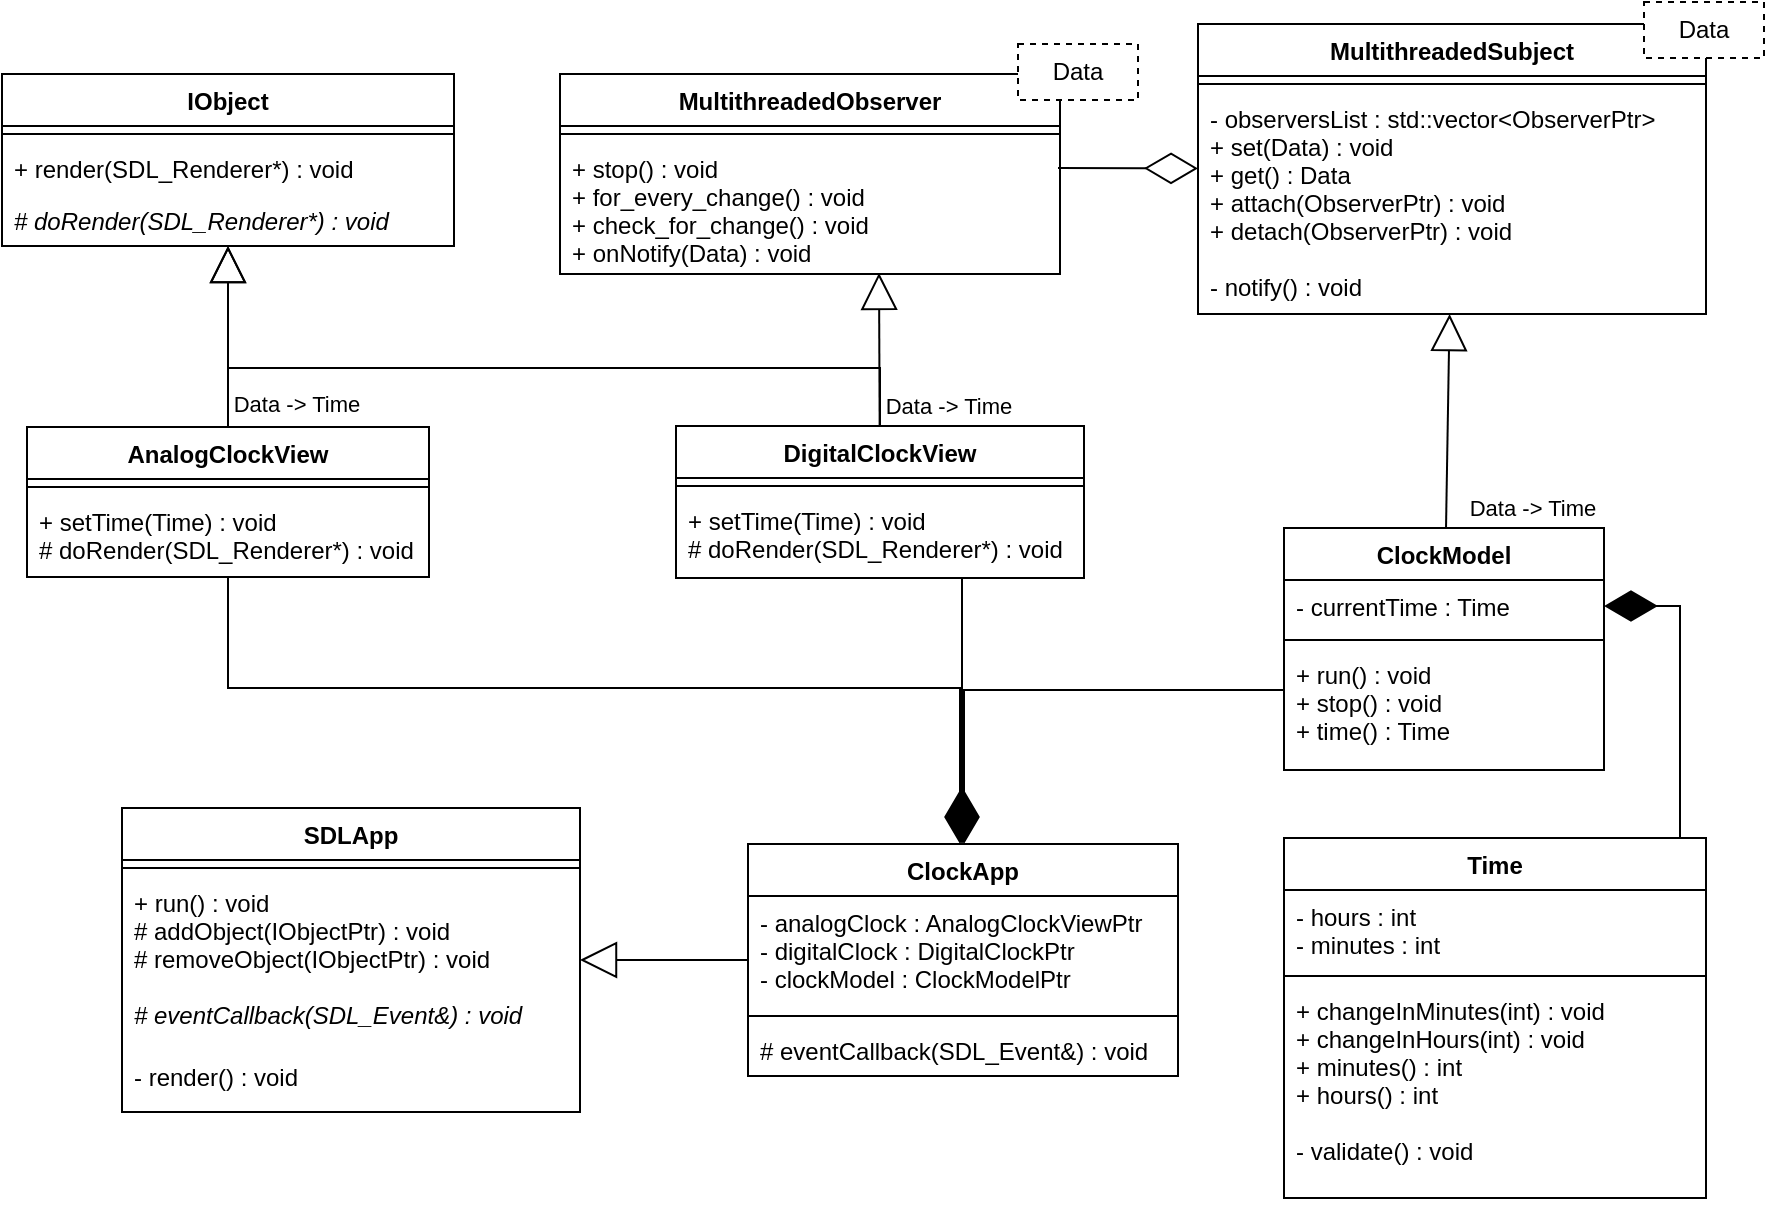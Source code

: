 <mxfile version="20.3.0" type="device"><diagram id="C5RBs43oDa-KdzZeNtuy" name="Page-1"><mxGraphModel dx="1621" dy="764" grid="0" gridSize="10" guides="1" tooltips="1" connect="1" arrows="1" fold="1" page="0" pageScale="1" pageWidth="827" pageHeight="1169" math="0" shadow="0"><root><mxCell id="WIyWlLk6GJQsqaUBKTNV-0"/><mxCell id="WIyWlLk6GJQsqaUBKTNV-1" parent="WIyWlLk6GJQsqaUBKTNV-0"/><mxCell id="3PXSuoeA6cTkTQBNDRrY-2" value="MultithreadedObserver" style="swimlane;fontStyle=1;align=center;verticalAlign=top;childLayout=stackLayout;horizontal=1;startSize=26;horizontalStack=0;resizeParent=1;resizeParentMax=0;resizeLast=0;collapsible=1;marginBottom=0;" vertex="1" parent="WIyWlLk6GJQsqaUBKTNV-1"><mxGeometry x="34" y="253" width="250" height="100" as="geometry"/></mxCell><mxCell id="3PXSuoeA6cTkTQBNDRrY-4" value="" style="line;strokeWidth=1;fillColor=none;align=left;verticalAlign=middle;spacingTop=-1;spacingLeft=3;spacingRight=3;rotatable=0;labelPosition=right;points=[];portConstraint=eastwest;strokeColor=inherit;" vertex="1" parent="3PXSuoeA6cTkTQBNDRrY-2"><mxGeometry y="26" width="250" height="8" as="geometry"/></mxCell><mxCell id="3PXSuoeA6cTkTQBNDRrY-5" value="+ stop() : void&#10;+ for_every_change() : void&#10;+ check_for_change() : void&#10;+ onNotify(Data) : void" style="text;strokeColor=none;fillColor=none;align=left;verticalAlign=top;spacingLeft=4;spacingRight=4;overflow=hidden;rotatable=0;points=[[0,0.5],[1,0.5]];portConstraint=eastwest;dashed=1;" vertex="1" parent="3PXSuoeA6cTkTQBNDRrY-2"><mxGeometry y="34" width="250" height="66" as="geometry"/></mxCell><mxCell id="3PXSuoeA6cTkTQBNDRrY-1" value="Data" style="rounded=0;whiteSpace=wrap;html=1;dashed=1;" vertex="1" parent="WIyWlLk6GJQsqaUBKTNV-1"><mxGeometry x="263" y="238" width="60" height="28" as="geometry"/></mxCell><mxCell id="3PXSuoeA6cTkTQBNDRrY-6" value="MultithreadedSubject" style="swimlane;fontStyle=1;align=center;verticalAlign=top;childLayout=stackLayout;horizontal=1;startSize=26;horizontalStack=0;resizeParent=1;resizeParentMax=0;resizeLast=0;collapsible=1;marginBottom=0;" vertex="1" parent="WIyWlLk6GJQsqaUBKTNV-1"><mxGeometry x="353" y="228" width="254" height="145" as="geometry"/></mxCell><mxCell id="3PXSuoeA6cTkTQBNDRrY-7" value="" style="line;strokeWidth=1;fillColor=none;align=left;verticalAlign=middle;spacingTop=-1;spacingLeft=3;spacingRight=3;rotatable=0;labelPosition=right;points=[];portConstraint=eastwest;strokeColor=inherit;" vertex="1" parent="3PXSuoeA6cTkTQBNDRrY-6"><mxGeometry y="26" width="254" height="8" as="geometry"/></mxCell><mxCell id="3PXSuoeA6cTkTQBNDRrY-8" value="- observersList : std::vector&lt;ObserverPtr&gt;&#10;+ set(Data) : void&#10;+ get() : Data&#10;+ attach(ObserverPtr) : void&#10;+ detach(ObserverPtr) : void&#10;&#10;- notify() : void" style="text;strokeColor=none;fillColor=none;align=left;verticalAlign=top;spacingLeft=4;spacingRight=4;overflow=hidden;rotatable=0;points=[[0,0.5],[1,0.5]];portConstraint=eastwest;dashed=1;" vertex="1" parent="3PXSuoeA6cTkTQBNDRrY-6"><mxGeometry y="34" width="254" height="111" as="geometry"/></mxCell><mxCell id="3PXSuoeA6cTkTQBNDRrY-9" value="Data" style="rounded=0;whiteSpace=wrap;html=1;dashed=1;" vertex="1" parent="WIyWlLk6GJQsqaUBKTNV-1"><mxGeometry x="576" y="217" width="60" height="28" as="geometry"/></mxCell><mxCell id="3PXSuoeA6cTkTQBNDRrY-10" value="Time" style="swimlane;fontStyle=1;align=center;verticalAlign=top;childLayout=stackLayout;horizontal=1;startSize=26;horizontalStack=0;resizeParent=1;resizeParentMax=0;resizeLast=0;collapsible=1;marginBottom=0;" vertex="1" parent="WIyWlLk6GJQsqaUBKTNV-1"><mxGeometry x="396" y="635" width="211" height="180" as="geometry"/></mxCell><mxCell id="3PXSuoeA6cTkTQBNDRrY-11" value="- hours : int&#10;- minutes : int" style="text;strokeColor=none;fillColor=none;align=left;verticalAlign=top;spacingLeft=4;spacingRight=4;overflow=hidden;rotatable=0;points=[[0,0.5],[1,0.5]];portConstraint=eastwest;" vertex="1" parent="3PXSuoeA6cTkTQBNDRrY-10"><mxGeometry y="26" width="211" height="39" as="geometry"/></mxCell><mxCell id="3PXSuoeA6cTkTQBNDRrY-12" value="" style="line;strokeWidth=1;fillColor=none;align=left;verticalAlign=middle;spacingTop=-1;spacingLeft=3;spacingRight=3;rotatable=0;labelPosition=right;points=[];portConstraint=eastwest;strokeColor=inherit;" vertex="1" parent="3PXSuoeA6cTkTQBNDRrY-10"><mxGeometry y="65" width="211" height="8" as="geometry"/></mxCell><mxCell id="3PXSuoeA6cTkTQBNDRrY-13" value="+ changeInMinutes(int) : void&#10;+ changeInHours(int) : void&#10;+ minutes() : int&#10;+ hours() : int&#10;&#10;- validate() : void" style="text;strokeColor=none;fillColor=none;align=left;verticalAlign=top;spacingLeft=4;spacingRight=4;overflow=hidden;rotatable=0;points=[[0,0.5],[1,0.5]];portConstraint=eastwest;" vertex="1" parent="3PXSuoeA6cTkTQBNDRrY-10"><mxGeometry y="73" width="211" height="107" as="geometry"/></mxCell><mxCell id="3PXSuoeA6cTkTQBNDRrY-14" value="ClockModel" style="swimlane;fontStyle=1;align=center;verticalAlign=top;childLayout=stackLayout;horizontal=1;startSize=26;horizontalStack=0;resizeParent=1;resizeParentMax=0;resizeLast=0;collapsible=1;marginBottom=0;" vertex="1" parent="WIyWlLk6GJQsqaUBKTNV-1"><mxGeometry x="396" y="480" width="160" height="121" as="geometry"/></mxCell><mxCell id="3PXSuoeA6cTkTQBNDRrY-15" value="- currentTime : Time" style="text;strokeColor=none;fillColor=none;align=left;verticalAlign=top;spacingLeft=4;spacingRight=4;overflow=hidden;rotatable=0;points=[[0,0.5],[1,0.5]];portConstraint=eastwest;" vertex="1" parent="3PXSuoeA6cTkTQBNDRrY-14"><mxGeometry y="26" width="160" height="26" as="geometry"/></mxCell><mxCell id="3PXSuoeA6cTkTQBNDRrY-16" value="" style="line;strokeWidth=1;fillColor=none;align=left;verticalAlign=middle;spacingTop=-1;spacingLeft=3;spacingRight=3;rotatable=0;labelPosition=right;points=[];portConstraint=eastwest;strokeColor=inherit;" vertex="1" parent="3PXSuoeA6cTkTQBNDRrY-14"><mxGeometry y="52" width="160" height="8" as="geometry"/></mxCell><mxCell id="3PXSuoeA6cTkTQBNDRrY-17" value="+ run() : void&#10;+ stop() : void&#10;+ time() : Time" style="text;strokeColor=none;fillColor=none;align=left;verticalAlign=top;spacingLeft=4;spacingRight=4;overflow=hidden;rotatable=0;points=[[0,0.5],[1,0.5]];portConstraint=eastwest;" vertex="1" parent="3PXSuoeA6cTkTQBNDRrY-14"><mxGeometry y="60" width="160" height="61" as="geometry"/></mxCell><mxCell id="3PXSuoeA6cTkTQBNDRrY-18" value="" style="endArrow=diamondThin;endFill=1;endSize=24;html=1;rounded=0;edgeStyle=orthogonalEdgeStyle;" edge="1" parent="WIyWlLk6GJQsqaUBKTNV-1" source="3PXSuoeA6cTkTQBNDRrY-10" target="3PXSuoeA6cTkTQBNDRrY-15"><mxGeometry width="160" relative="1" as="geometry"><mxPoint x="690" y="553" as="sourcePoint"/><mxPoint x="620" y="379" as="targetPoint"/><Array as="points"><mxPoint x="594" y="519"/></Array></mxGeometry></mxCell><mxCell id="3PXSuoeA6cTkTQBNDRrY-19" value="Data -&amp;gt; Time" style="endArrow=block;endSize=16;endFill=0;html=1;rounded=0;" edge="1" parent="WIyWlLk6GJQsqaUBKTNV-1" source="3PXSuoeA6cTkTQBNDRrY-14" target="3PXSuoeA6cTkTQBNDRrY-6"><mxGeometry x="-0.797" y="-43" width="160" relative="1" as="geometry"><mxPoint x="425" y="426" as="sourcePoint"/><mxPoint x="530" y="453" as="targetPoint"/><mxPoint as="offset"/></mxGeometry></mxCell><mxCell id="3PXSuoeA6cTkTQBNDRrY-20" value="IObject" style="swimlane;fontStyle=1;align=center;verticalAlign=top;childLayout=stackLayout;horizontal=1;startSize=26;horizontalStack=0;resizeParent=1;resizeParentMax=0;resizeLast=0;collapsible=1;marginBottom=0;" vertex="1" parent="WIyWlLk6GJQsqaUBKTNV-1"><mxGeometry x="-245" y="253" width="226" height="86" as="geometry"/></mxCell><mxCell id="3PXSuoeA6cTkTQBNDRrY-22" value="" style="line;strokeWidth=1;fillColor=none;align=left;verticalAlign=middle;spacingTop=-1;spacingLeft=3;spacingRight=3;rotatable=0;labelPosition=right;points=[];portConstraint=eastwest;strokeColor=inherit;" vertex="1" parent="3PXSuoeA6cTkTQBNDRrY-20"><mxGeometry y="26" width="226" height="8" as="geometry"/></mxCell><mxCell id="3PXSuoeA6cTkTQBNDRrY-23" value="+ render(SDL_Renderer*) : void&#10;" style="text;strokeColor=none;fillColor=none;align=left;verticalAlign=top;spacingLeft=4;spacingRight=4;overflow=hidden;rotatable=0;points=[[0,0.5],[1,0.5]];portConstraint=eastwest;fontStyle=0" vertex="1" parent="3PXSuoeA6cTkTQBNDRrY-20"><mxGeometry y="34" width="226" height="26" as="geometry"/></mxCell><mxCell id="3PXSuoeA6cTkTQBNDRrY-42" value="# doRender(SDL_Renderer*) : void" style="text;strokeColor=none;fillColor=none;align=left;verticalAlign=top;spacingLeft=4;spacingRight=4;overflow=hidden;rotatable=0;points=[[0,0.5],[1,0.5]];portConstraint=eastwest;fontStyle=2" vertex="1" parent="3PXSuoeA6cTkTQBNDRrY-20"><mxGeometry y="60" width="226" height="26" as="geometry"/></mxCell><mxCell id="3PXSuoeA6cTkTQBNDRrY-24" value="DigitalClockView" style="swimlane;fontStyle=1;align=center;verticalAlign=top;childLayout=stackLayout;horizontal=1;startSize=26;horizontalStack=0;resizeParent=1;resizeParentMax=0;resizeLast=0;collapsible=1;marginBottom=0;" vertex="1" parent="WIyWlLk6GJQsqaUBKTNV-1"><mxGeometry x="92" y="429" width="204" height="76" as="geometry"/></mxCell><mxCell id="3PXSuoeA6cTkTQBNDRrY-26" value="" style="line;strokeWidth=1;fillColor=none;align=left;verticalAlign=middle;spacingTop=-1;spacingLeft=3;spacingRight=3;rotatable=0;labelPosition=right;points=[];portConstraint=eastwest;strokeColor=inherit;" vertex="1" parent="3PXSuoeA6cTkTQBNDRrY-24"><mxGeometry y="26" width="204" height="8" as="geometry"/></mxCell><mxCell id="3PXSuoeA6cTkTQBNDRrY-27" value="+ setTime(Time) : void&#10;# doRender(SDL_Renderer*) : void" style="text;strokeColor=none;fillColor=none;align=left;verticalAlign=top;spacingLeft=4;spacingRight=4;overflow=hidden;rotatable=0;points=[[0,0.5],[1,0.5]];portConstraint=eastwest;" vertex="1" parent="3PXSuoeA6cTkTQBNDRrY-24"><mxGeometry y="34" width="204" height="42" as="geometry"/></mxCell><mxCell id="3PXSuoeA6cTkTQBNDRrY-28" value="" style="endArrow=block;endSize=16;endFill=0;html=1;rounded=0;edgeStyle=orthogonalEdgeStyle;" edge="1" parent="WIyWlLk6GJQsqaUBKTNV-1" source="3PXSuoeA6cTkTQBNDRrY-24" target="3PXSuoeA6cTkTQBNDRrY-20"><mxGeometry width="160" relative="1" as="geometry"><mxPoint x="117" y="455" as="sourcePoint"/><mxPoint x="277" y="455" as="targetPoint"/><Array as="points"><mxPoint x="194" y="400"/><mxPoint x="-132" y="400"/></Array></mxGeometry></mxCell><mxCell id="3PXSuoeA6cTkTQBNDRrY-31" value="" style="endArrow=block;endSize=16;endFill=0;html=1;rounded=0;entryX=0.638;entryY=0.992;entryDx=0;entryDy=0;entryPerimeter=0;" edge="1" parent="WIyWlLk6GJQsqaUBKTNV-1" source="3PXSuoeA6cTkTQBNDRrY-24" target="3PXSuoeA6cTkTQBNDRrY-5"><mxGeometry width="160" relative="1" as="geometry"><mxPoint x="103" y="520" as="sourcePoint"/><mxPoint x="189" y="364" as="targetPoint"/></mxGeometry></mxCell><mxCell id="3PXSuoeA6cTkTQBNDRrY-57" value="Data -&amp;gt; Time" style="edgeLabel;html=1;align=center;verticalAlign=middle;resizable=0;points=[];" vertex="1" connectable="0" parent="3PXSuoeA6cTkTQBNDRrY-31"><mxGeometry x="0.452" y="-2" relative="1" as="geometry"><mxPoint x="32" y="45" as="offset"/></mxGeometry></mxCell><mxCell id="3PXSuoeA6cTkTQBNDRrY-32" value="AnalogClockView" style="swimlane;fontStyle=1;align=center;verticalAlign=top;childLayout=stackLayout;horizontal=1;startSize=26;horizontalStack=0;resizeParent=1;resizeParentMax=0;resizeLast=0;collapsible=1;marginBottom=0;" vertex="1" parent="WIyWlLk6GJQsqaUBKTNV-1"><mxGeometry x="-232.5" y="429.5" width="201" height="75" as="geometry"/></mxCell><mxCell id="3PXSuoeA6cTkTQBNDRrY-34" value="" style="line;strokeWidth=1;fillColor=none;align=left;verticalAlign=middle;spacingTop=-1;spacingLeft=3;spacingRight=3;rotatable=0;labelPosition=right;points=[];portConstraint=eastwest;strokeColor=inherit;" vertex="1" parent="3PXSuoeA6cTkTQBNDRrY-32"><mxGeometry y="26" width="201" height="8" as="geometry"/></mxCell><mxCell id="3PXSuoeA6cTkTQBNDRrY-35" value="+ setTime(Time) : void&#10;# doRender(SDL_Renderer*) : void" style="text;strokeColor=none;fillColor=none;align=left;verticalAlign=top;spacingLeft=4;spacingRight=4;overflow=hidden;rotatable=0;points=[[0,0.5],[1,0.5]];portConstraint=eastwest;" vertex="1" parent="3PXSuoeA6cTkTQBNDRrY-32"><mxGeometry y="34" width="201" height="41" as="geometry"/></mxCell><mxCell id="3PXSuoeA6cTkTQBNDRrY-36" value="" style="endArrow=block;endSize=16;endFill=0;html=1;rounded=0;" edge="1" parent="WIyWlLk6GJQsqaUBKTNV-1" source="3PXSuoeA6cTkTQBNDRrY-32" target="3PXSuoeA6cTkTQBNDRrY-20"><mxGeometry width="160" relative="1" as="geometry"><mxPoint x="68" y="610" as="sourcePoint"/><mxPoint x="67.77" y="355.002" as="targetPoint"/></mxGeometry></mxCell><mxCell id="3PXSuoeA6cTkTQBNDRrY-58" value="Data -&amp;gt; Time" style="edgeLabel;html=1;align=center;verticalAlign=middle;resizable=0;points=[];" vertex="1" connectable="0" parent="3PXSuoeA6cTkTQBNDRrY-36"><mxGeometry x="-0.547" y="2" relative="1" as="geometry"><mxPoint x="36" y="9" as="offset"/></mxGeometry></mxCell><mxCell id="3PXSuoeA6cTkTQBNDRrY-38" value="SDLApp" style="swimlane;fontStyle=1;align=center;verticalAlign=top;childLayout=stackLayout;horizontal=1;startSize=26;horizontalStack=0;resizeParent=1;resizeParentMax=0;resizeLast=0;collapsible=1;marginBottom=0;" vertex="1" parent="WIyWlLk6GJQsqaUBKTNV-1"><mxGeometry x="-185" y="620" width="229" height="152" as="geometry"/></mxCell><mxCell id="3PXSuoeA6cTkTQBNDRrY-40" value="" style="line;strokeWidth=1;fillColor=none;align=left;verticalAlign=middle;spacingTop=-1;spacingLeft=3;spacingRight=3;rotatable=0;labelPosition=right;points=[];portConstraint=eastwest;strokeColor=inherit;" vertex="1" parent="3PXSuoeA6cTkTQBNDRrY-38"><mxGeometry y="26" width="229" height="8" as="geometry"/></mxCell><mxCell id="3PXSuoeA6cTkTQBNDRrY-41" value="+ run() : void&#10;# addObject(IObjectPtr) : void&#10;# removeObject(IObjectPtr) : void&#10;" style="text;strokeColor=none;fillColor=none;align=left;verticalAlign=top;spacingLeft=4;spacingRight=4;overflow=hidden;rotatable=0;points=[[0,0.5],[1,0.5]];portConstraint=eastwest;" vertex="1" parent="3PXSuoeA6cTkTQBNDRrY-38"><mxGeometry y="34" width="229" height="56" as="geometry"/></mxCell><mxCell id="3PXSuoeA6cTkTQBNDRrY-43" value="# eventCallback(SDL_Event&amp;) : void&#10;" style="text;strokeColor=none;fillColor=none;align=left;verticalAlign=top;spacingLeft=4;spacingRight=4;overflow=hidden;rotatable=0;points=[[0,0.5],[1,0.5]];portConstraint=eastwest;fontStyle=2" vertex="1" parent="3PXSuoeA6cTkTQBNDRrY-38"><mxGeometry y="90" width="229" height="31" as="geometry"/></mxCell><mxCell id="3PXSuoeA6cTkTQBNDRrY-44" value="- render() : void" style="text;strokeColor=none;fillColor=none;align=left;verticalAlign=top;spacingLeft=4;spacingRight=4;overflow=hidden;rotatable=0;points=[[0,0.5],[1,0.5]];portConstraint=eastwest;fontStyle=0" vertex="1" parent="3PXSuoeA6cTkTQBNDRrY-38"><mxGeometry y="121" width="229" height="31" as="geometry"/></mxCell><mxCell id="3PXSuoeA6cTkTQBNDRrY-50" value="ClockApp" style="swimlane;fontStyle=1;align=center;verticalAlign=top;childLayout=stackLayout;horizontal=1;startSize=26;horizontalStack=0;resizeParent=1;resizeParentMax=0;resizeLast=0;collapsible=1;marginBottom=0;" vertex="1" parent="WIyWlLk6GJQsqaUBKTNV-1"><mxGeometry x="128" y="638" width="215" height="116" as="geometry"/></mxCell><mxCell id="3PXSuoeA6cTkTQBNDRrY-51" value="- analogClock : AnalogClockViewPtr&#10;- digitalClock : DigitalClockPtr&#10;- clockModel : ClockModelPtr" style="text;strokeColor=none;fillColor=none;align=left;verticalAlign=top;spacingLeft=4;spacingRight=4;overflow=hidden;rotatable=0;points=[[0,0.5],[1,0.5]];portConstraint=eastwest;" vertex="1" parent="3PXSuoeA6cTkTQBNDRrY-50"><mxGeometry y="26" width="215" height="56" as="geometry"/></mxCell><mxCell id="3PXSuoeA6cTkTQBNDRrY-52" value="" style="line;strokeWidth=1;fillColor=none;align=left;verticalAlign=middle;spacingTop=-1;spacingLeft=3;spacingRight=3;rotatable=0;labelPosition=right;points=[];portConstraint=eastwest;strokeColor=inherit;" vertex="1" parent="3PXSuoeA6cTkTQBNDRrY-50"><mxGeometry y="82" width="215" height="8" as="geometry"/></mxCell><mxCell id="3PXSuoeA6cTkTQBNDRrY-53" value="# eventCallback(SDL_Event&amp;) : void" style="text;strokeColor=none;fillColor=none;align=left;verticalAlign=top;spacingLeft=4;spacingRight=4;overflow=hidden;rotatable=0;points=[[0,0.5],[1,0.5]];portConstraint=eastwest;fontStyle=0" vertex="1" parent="3PXSuoeA6cTkTQBNDRrY-50"><mxGeometry y="90" width="215" height="26" as="geometry"/></mxCell><mxCell id="3PXSuoeA6cTkTQBNDRrY-54" value="" style="endArrow=block;endSize=16;endFill=0;html=1;rounded=0;" edge="1" parent="WIyWlLk6GJQsqaUBKTNV-1" source="3PXSuoeA6cTkTQBNDRrY-50" target="3PXSuoeA6cTkTQBNDRrY-38"><mxGeometry width="160" relative="1" as="geometry"><mxPoint x="173" y="754" as="sourcePoint"/><mxPoint x="175" y="750" as="targetPoint"/></mxGeometry></mxCell><mxCell id="3PXSuoeA6cTkTQBNDRrY-59" value="" style="endArrow=diamondThin;endFill=0;endSize=24;html=1;rounded=0;" edge="1" parent="WIyWlLk6GJQsqaUBKTNV-1"><mxGeometry width="160" relative="1" as="geometry"><mxPoint x="283" y="300" as="sourcePoint"/><mxPoint x="353" y="300.19" as="targetPoint"/></mxGeometry></mxCell><mxCell id="3PXSuoeA6cTkTQBNDRrY-60" value="" style="endArrow=diamondThin;endFill=1;endSize=24;html=1;rounded=0;edgeStyle=orthogonalEdgeStyle;" edge="1" parent="WIyWlLk6GJQsqaUBKTNV-1" source="3PXSuoeA6cTkTQBNDRrY-32" target="3PXSuoeA6cTkTQBNDRrY-50"><mxGeometry width="160" relative="1" as="geometry"><mxPoint x="103" y="592" as="sourcePoint"/><mxPoint x="263" y="592" as="targetPoint"/><Array as="points"><mxPoint x="-132" y="560"/><mxPoint x="234" y="560"/></Array></mxGeometry></mxCell><mxCell id="3PXSuoeA6cTkTQBNDRrY-61" value="" style="endArrow=diamondThin;endFill=1;endSize=24;html=1;rounded=0;edgeStyle=orthogonalEdgeStyle;" edge="1" parent="WIyWlLk6GJQsqaUBKTNV-1" source="3PXSuoeA6cTkTQBNDRrY-24" target="3PXSuoeA6cTkTQBNDRrY-50"><mxGeometry width="160" relative="1" as="geometry"><mxPoint x="-121.947" y="514.5" as="sourcePoint"/><mxPoint x="246.053" y="648" as="targetPoint"/><Array as="points"><mxPoint x="235" y="540"/><mxPoint x="235" y="540"/></Array></mxGeometry></mxCell><mxCell id="3PXSuoeA6cTkTQBNDRrY-62" value="" style="endArrow=diamondThin;endFill=1;endSize=24;html=1;rounded=0;edgeStyle=orthogonalEdgeStyle;" edge="1" parent="WIyWlLk6GJQsqaUBKTNV-1" source="3PXSuoeA6cTkTQBNDRrY-14" target="3PXSuoeA6cTkTQBNDRrY-50"><mxGeometry width="160" relative="1" as="geometry"><mxPoint x="-111.947" y="524.5" as="sourcePoint"/><mxPoint x="256.053" y="658" as="targetPoint"/><Array as="points"><mxPoint x="236" y="561"/></Array></mxGeometry></mxCell></root></mxGraphModel></diagram></mxfile>